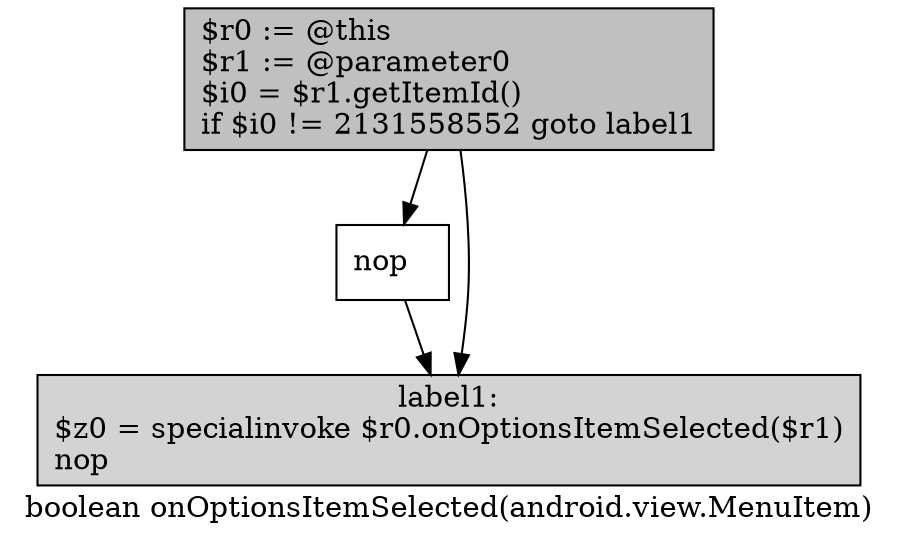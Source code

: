 digraph "boolean onOptionsItemSelected(android.view.MenuItem)" {
    label="boolean onOptionsItemSelected(android.view.MenuItem)";
    node [shape=box];
    "0" [style=filled,fillcolor=gray,label="$r0 := @this\l$r1 := @parameter0\l$i0 = $r1.getItemId()\lif $i0 != 2131558552 goto label1\l",];
    "1" [label="nop\l",];
    "0"->"1";
    "2" [style=filled,fillcolor=lightgray,label="label1:\n$z0 = specialinvoke $r0.onOptionsItemSelected($r1)\lnop\l",];
    "0"->"2";
    "1"->"2";
}
